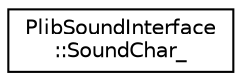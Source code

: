 digraph "Graphical Class Hierarchy"
{
  edge [fontname="Helvetica",fontsize="10",labelfontname="Helvetica",labelfontsize="10"];
  node [fontname="Helvetica",fontsize="10",shape=record];
  rankdir="LR";
  Node1 [label="PlibSoundInterface\l::SoundChar_",height=0.2,width=0.4,color="black", fillcolor="white", style="filled",URL="$struct_plib_sound_interface_1_1_sound_char__.html"];
}
